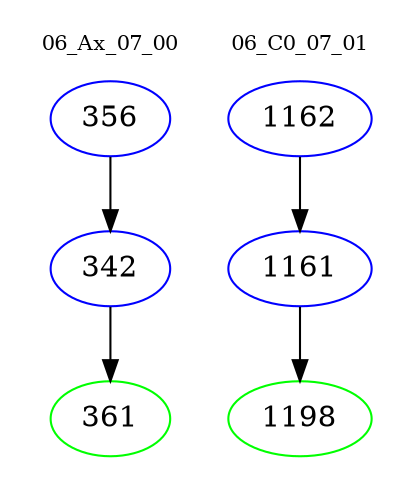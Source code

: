 digraph{
subgraph cluster_0 {
color = white
label = "06_Ax_07_00";
fontsize=10;
T0_356 [label="356", color="blue"]
T0_356 -> T0_342 [color="black"]
T0_342 [label="342", color="blue"]
T0_342 -> T0_361 [color="black"]
T0_361 [label="361", color="green"]
}
subgraph cluster_1 {
color = white
label = "06_C0_07_01";
fontsize=10;
T1_1162 [label="1162", color="blue"]
T1_1162 -> T1_1161 [color="black"]
T1_1161 [label="1161", color="blue"]
T1_1161 -> T1_1198 [color="black"]
T1_1198 [label="1198", color="green"]
}
}
